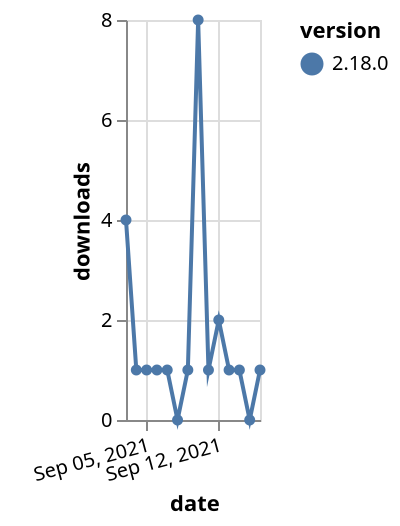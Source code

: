 {"$schema": "https://vega.github.io/schema/vega-lite/v5.json", "description": "A simple bar chart with embedded data.", "data": {"values": [{"date": "2021-09-03", "total": 504, "delta": 4, "version": "2.18.0"}, {"date": "2021-09-04", "total": 505, "delta": 1, "version": "2.18.0"}, {"date": "2021-09-05", "total": 506, "delta": 1, "version": "2.18.0"}, {"date": "2021-09-06", "total": 507, "delta": 1, "version": "2.18.0"}, {"date": "2021-09-07", "total": 508, "delta": 1, "version": "2.18.0"}, {"date": "2021-09-08", "total": 508, "delta": 0, "version": "2.18.0"}, {"date": "2021-09-09", "total": 509, "delta": 1, "version": "2.18.0"}, {"date": "2021-09-10", "total": 517, "delta": 8, "version": "2.18.0"}, {"date": "2021-09-11", "total": 518, "delta": 1, "version": "2.18.0"}, {"date": "2021-09-12", "total": 520, "delta": 2, "version": "2.18.0"}, {"date": "2021-09-13", "total": 521, "delta": 1, "version": "2.18.0"}, {"date": "2021-09-14", "total": 522, "delta": 1, "version": "2.18.0"}, {"date": "2021-09-15", "total": 522, "delta": 0, "version": "2.18.0"}, {"date": "2021-09-16", "total": 523, "delta": 1, "version": "2.18.0"}]}, "width": "container", "mark": {"type": "line", "point": {"filled": true}}, "encoding": {"x": {"field": "date", "type": "temporal", "timeUnit": "yearmonthdate", "title": "date", "axis": {"labelAngle": -15}}, "y": {"field": "delta", "type": "quantitative", "title": "downloads"}, "color": {"field": "version", "type": "nominal"}, "tooltip": {"field": "delta"}}}
